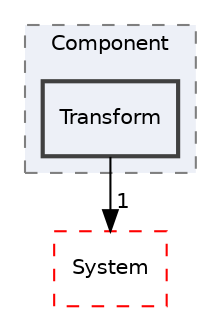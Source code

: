 digraph "C:/Users/shiih/Desktop/kiyosumi/DX11Template/Source/Game/Component/Transform"
{
 // LATEX_PDF_SIZE
  edge [fontname="Helvetica",fontsize="10",labelfontname="Helvetica",labelfontsize="10"];
  node [fontname="Helvetica",fontsize="10",shape=record];
  compound=true
  subgraph clusterdir_fb5afee337bf3d39c97008dd8ff1a850 {
    graph [ bgcolor="#edf0f7", pencolor="grey50", style="filled,dashed,", label="Component", fontname="Helvetica", fontsize="10", URL="dir_fb5afee337bf3d39c97008dd8ff1a850.html"]
  dir_87d4fc19022d307d8a33035c79f1d71e [shape=box, label="Transform", style="filled,bold,", fillcolor="#edf0f7", color="grey25", URL="dir_87d4fc19022d307d8a33035c79f1d71e.html"];
  }
  dir_86602465ad759445696399282595f21f [shape=box, label="System", style="dashed,", fillcolor="#edf0f7", color="red", URL="dir_86602465ad759445696399282595f21f.html"];
  dir_87d4fc19022d307d8a33035c79f1d71e->dir_86602465ad759445696399282595f21f [headlabel="1", labeldistance=1.5 headhref="dir_000027_000025.html"];
}
